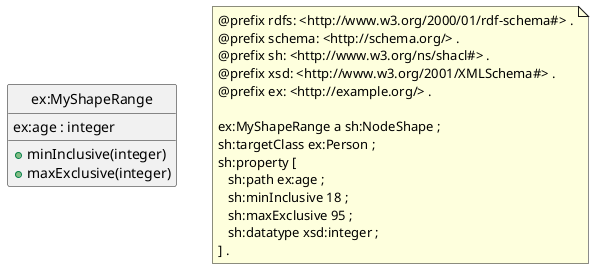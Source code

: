 @startuml
class "ex:MyShapeRange" {
   ex:age : integer
   +minInclusive(integer)
   +maxExclusive(integer)
}
 

note as N1
@prefix rdfs: <http://www.w3.org/2000/01/rdf-schema#> .
@prefix schema: <http://schema.org/> .
@prefix sh: <http://www.w3.org/ns/shacl#> .
@prefix xsd: <http://www.w3.org/2001/XMLSchema#> .
@prefix ex: <http://example.org/> .

ex:MyShapeRange a sh:NodeShape ;
sh:targetClass ex:Person ;
sh:property [
   sh:path ex:age ;
   sh:minInclusive 18 ;
   sh:maxExclusive 95 ;
   sh:datatype xsd:integer ;
] .
end note

hide circle
hide empty members
@enduml

=====================================================

@startuml
class "ex:MyShapeRange"
"ex:MyShapeRange" : ex:age : integer
"ex:MyShapeRange" : +minInclusive(int)
"ex:MyShapeRange" : +maxExclusive(int)

note as N1
@prefix rdfs: <http://www.w3.org/2000/01/rdf-schema#> .
@prefix schema: <http://schema.org/> .
@prefix sh: <http://www.w3.org/ns/shacl#> .
@prefix xsd: <http://www.w3.org/2001/XMLSchema#> .
@prefix ex: <http://example.org/> .

ex:MyShapeRange a sh:NodeShape ;
sh:targetClass ex:Person ;
sh:property [
   sh:path ex:age ;
   sh:minInclusive 18 ;
   sh:maxExclusive 95 ;
   sh:datatype xsd:integer ;
] .
end note

hide circle
hide empty members
@enduml